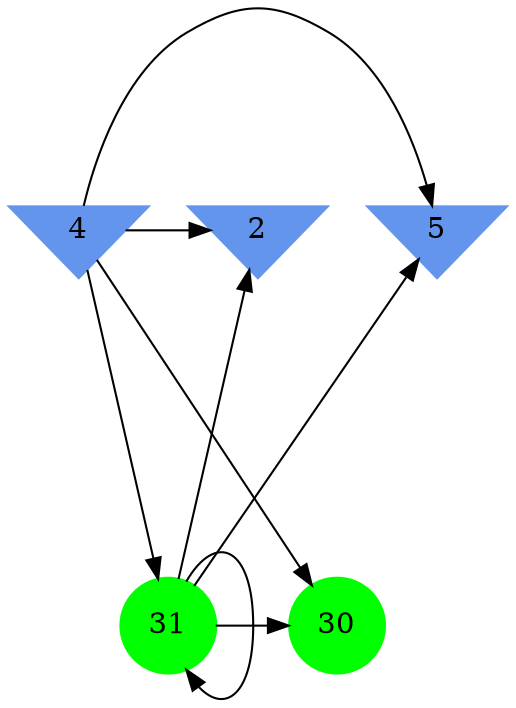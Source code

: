 digraph brain {
	ranksep=2.0;
	2 [shape=invtriangle,style=filled,color=cornflowerblue];
	4 [shape=invtriangle,style=filled,color=cornflowerblue];
	5 [shape=invtriangle,style=filled,color=cornflowerblue];
	30 [shape=circle,style=filled,color=green];
	31 [shape=circle,style=filled,color=green];
	31	->	5;
	31	->	30;
	31	->	31;
	31	->	2;
	4	->	5;
	4	->	30;
	4	->	31;
	4	->	2;
	{ rank=same; 2; 4; 5; }
	{ rank=same; }
	{ rank=same; 30; 31; }
}
